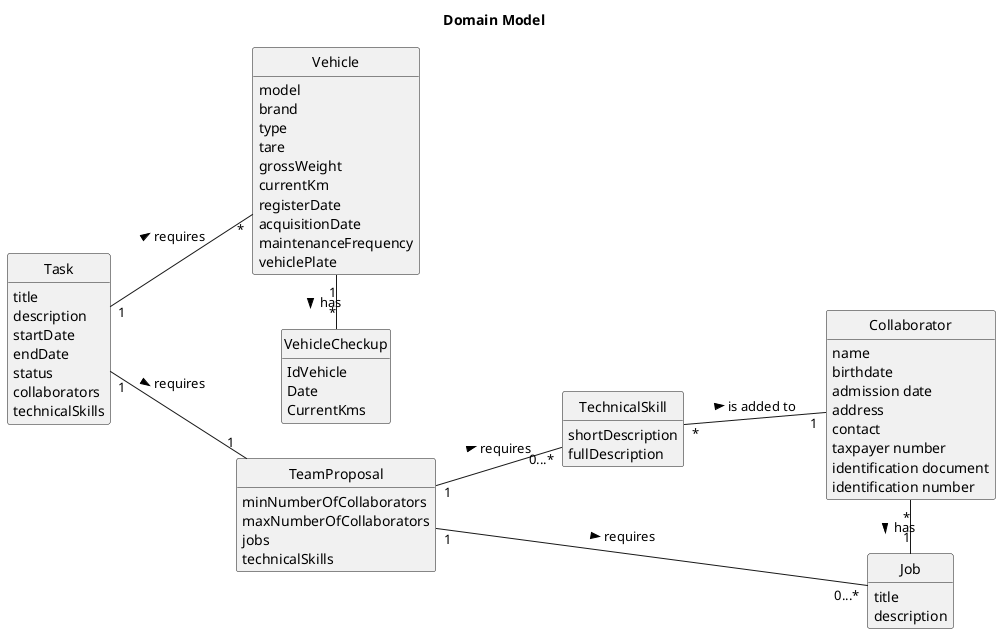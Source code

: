 @startuml
skinparam monochrome true
skinparam packageStyle rectangle
skinparam shadowing false

left to right direction

skinparam classAttributeIconSize 0
hide circle
hide methods

title Domain Model


class VehicleCheckup {
    IdVehicle
    Date
    CurrentKms
}


class TechnicalSkill{
    shortDescription
    fullDescription
}
class TeamProposal{
     minNumberOfCollaborators
     maxNumberOfCollaborators
     jobs
     technicalSkills

 }

class Task{
    title
    description
    startDate
    endDate
    status
    collaborators
    technicalSkills
}


class Vehicle{
    model
    brand
    type
    tare
    grossWeight
    currentKm
    registerDate
    acquisitionDate
    maintenanceFrequency
    vehiclePlate
}

class Job{
    title
    description
}

class Collaborator {
    name
    birthdate
    admission date
    address
    contact
    taxpayer number
    identification document
    identification number
}

Task "1" -- "*" Vehicle : requires >

Task "1" -- "1" TeamProposal : requires >

TeamProposal "1" -- "0...*" TechnicalSkill : requires >
TeamProposal "1" -- "0...*" Job : requires >


Vehicle "1" - "*" VehicleCheckup : has >
TechnicalSkill "*" -- "1" Collaborator : is added to >
Collaborator "*" - "1" Job : has >

@enduml